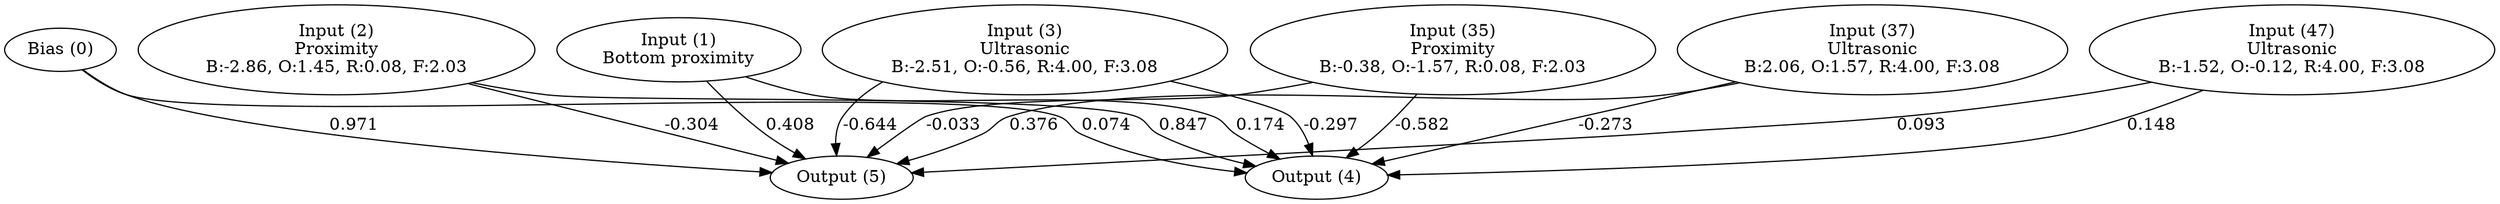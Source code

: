 digraph G {
  0 [ label="Bias (0)" ];
  1 [ label="Input (1)\nBottom proximity" ];
  2 [ label="Input (2)\nProximity\nB:-2.86, O:1.45, R:0.08, F:2.03" ];
  3 [ label="Input (3)\nUltrasonic\nB:-2.51, O:-0.56, R:4.00, F:3.08" ];
  35 [ label="Input (35)\nProximity\nB:-0.38, O:-1.57, R:0.08, F:2.03" ];
  37 [ label="Input (37)\nUltrasonic\nB:2.06, O:1.57, R:4.00, F:3.08" ];
  47 [ label="Input (47)\nUltrasonic\nB:-1.52, O:-0.12, R:4.00, F:3.08" ];
  4 [ label="Output (4)" ];
  5 [ label="Output (5)" ];
  { rank=same 0 1 2 3 35 37 47 }
  { rank=same 4 5 }
  0 -> 4 [ label="0.074" ];
  0 -> 5 [ label="0.971" ];
  1 -> 4 [ label="0.174" ];
  1 -> 5 [ label="0.408" ];
  2 -> 4 [ label="0.847" ];
  2 -> 5 [ label="-0.304" ];
  3 -> 4 [ label="-0.297" ];
  3 -> 5 [ label="-0.644" ];
  35 -> 4 [ label="-0.582" ];
  35 -> 5 [ label="-0.033" ];
  37 -> 4 [ label="-0.273" ];
  37 -> 5 [ label="0.376" ];
  47 -> 4 [ label="0.148" ];
  47 -> 5 [ label="0.093" ];
}
